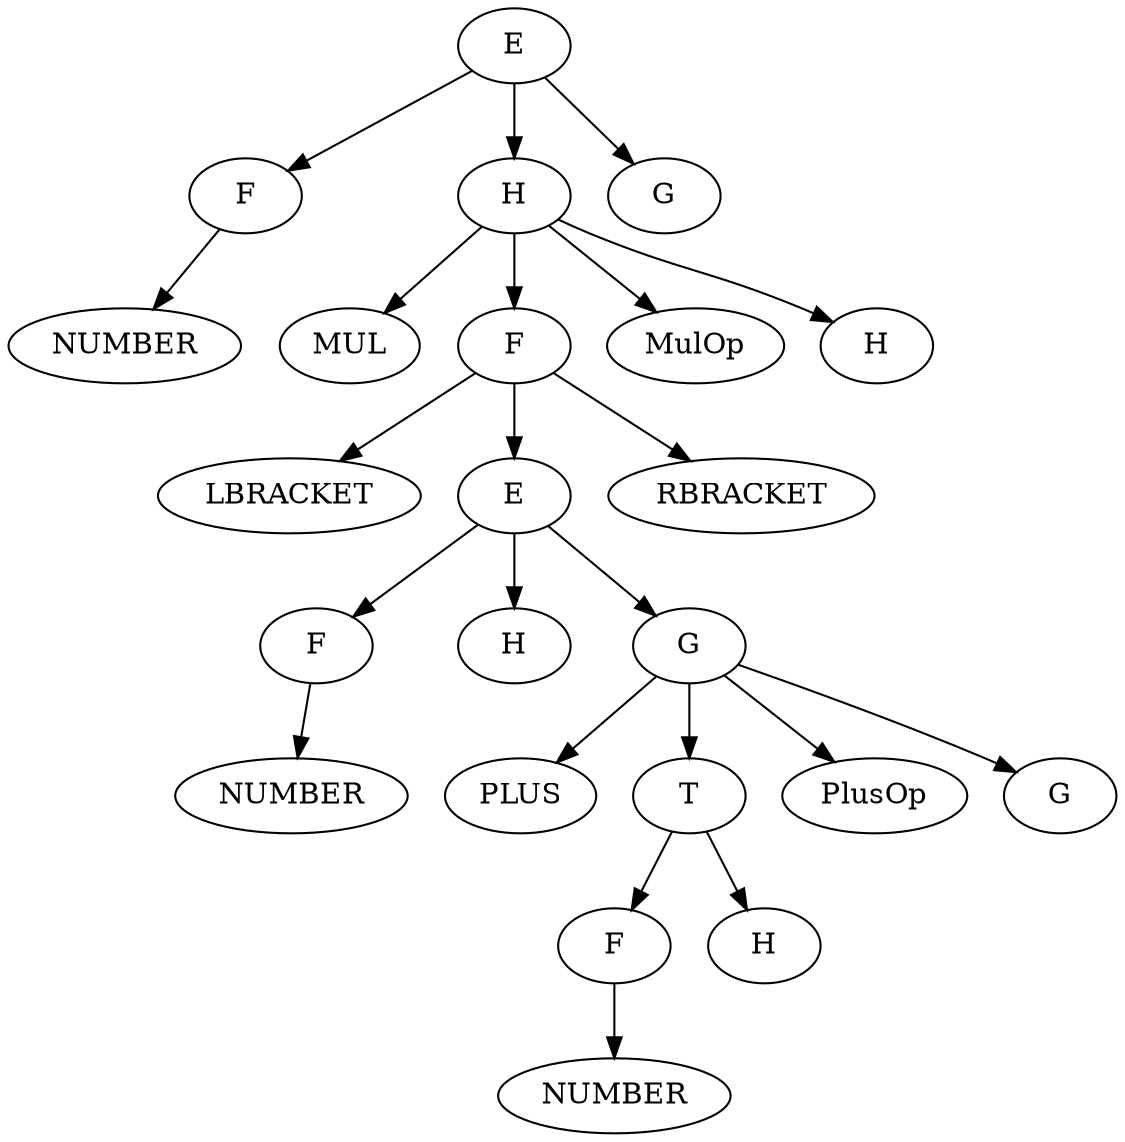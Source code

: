 digraph HelloWorld {1[label="E"];2[label="F"];1 -> 2;3[label="NUMBER"];2 -> 3;4[label="H"];1 -> 4;5[label="MUL"];4 -> 5;6[label="F"];4 -> 6;7[label="LBRACKET"];6 -> 7;8[label="E"];6 -> 8;9[label="F"];8 -> 9;10[label="NUMBER"];9 -> 10;11[label="H"];8 -> 11;12[label="G"];8 -> 12;13[label="PLUS"];12 -> 13;14[label="T"];12 -> 14;15[label="F"];14 -> 15;16[label="NUMBER"];15 -> 16;17[label="H"];14 -> 17;18[label="PlusOp"];12 -> 18;19[label="G"];12 -> 19;20[label="RBRACKET"];6 -> 20;21[label="MulOp"];4 -> 21;22[label="H"];4 -> 22;23[label="G"];1 -> 23;}